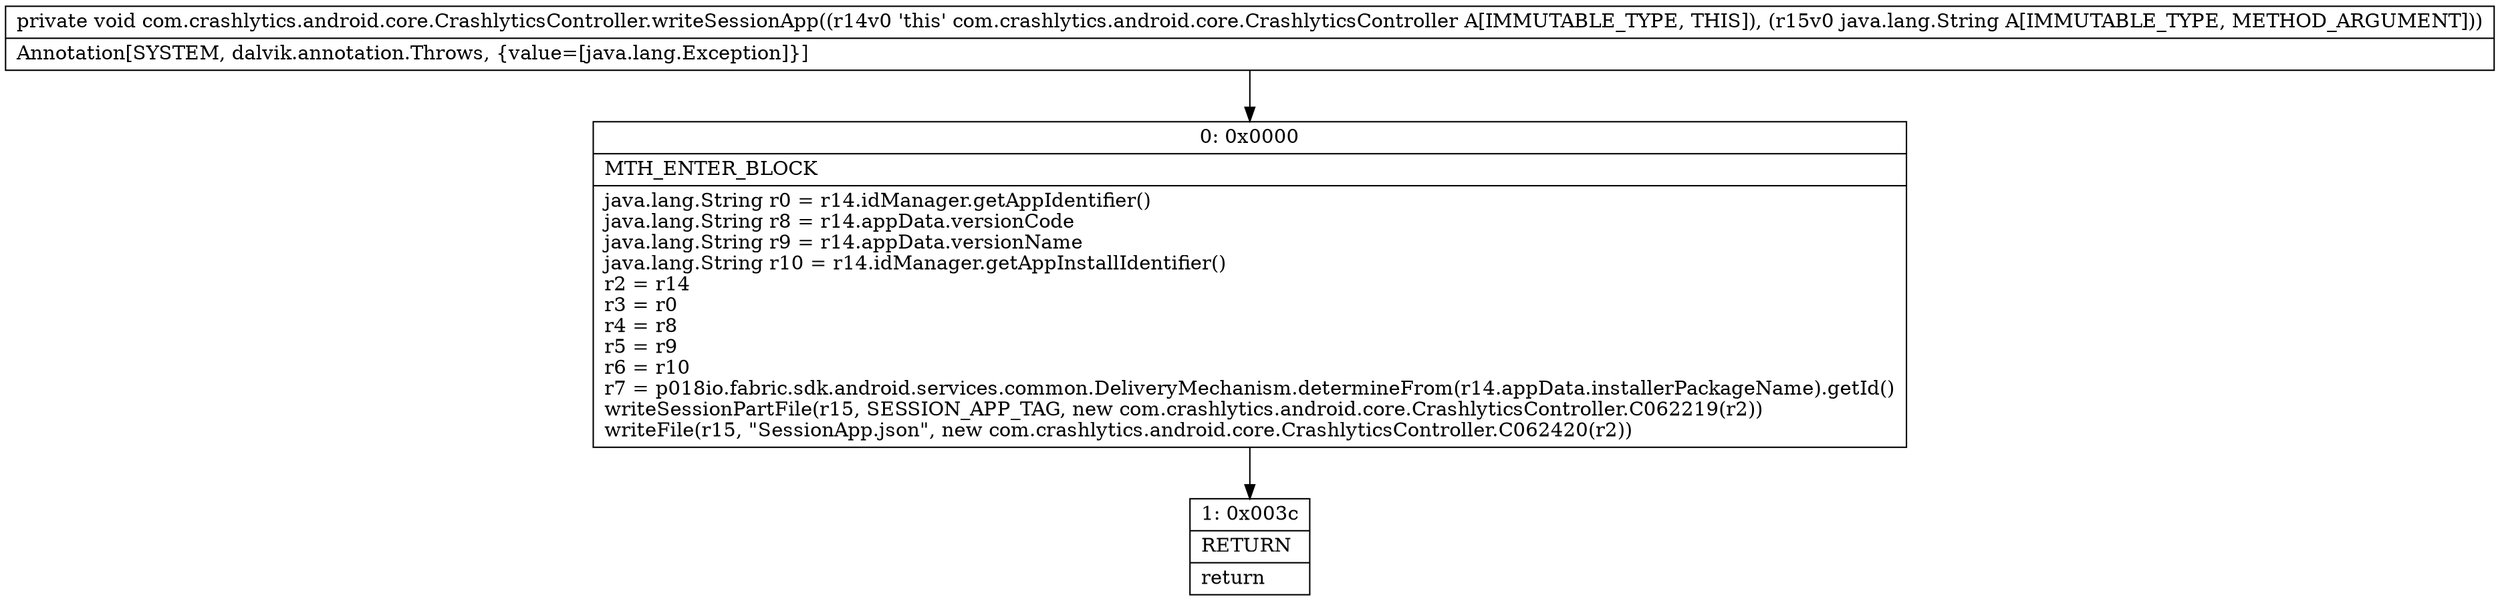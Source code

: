 digraph "CFG forcom.crashlytics.android.core.CrashlyticsController.writeSessionApp(Ljava\/lang\/String;)V" {
Node_0 [shape=record,label="{0\:\ 0x0000|MTH_ENTER_BLOCK\l|java.lang.String r0 = r14.idManager.getAppIdentifier()\ljava.lang.String r8 = r14.appData.versionCode\ljava.lang.String r9 = r14.appData.versionName\ljava.lang.String r10 = r14.idManager.getAppInstallIdentifier()\lr2 = r14\lr3 = r0\lr4 = r8\lr5 = r9\lr6 = r10\lr7 = p018io.fabric.sdk.android.services.common.DeliveryMechanism.determineFrom(r14.appData.installerPackageName).getId()\lwriteSessionPartFile(r15, SESSION_APP_TAG, new com.crashlytics.android.core.CrashlyticsController.C062219(r2))\lwriteFile(r15, \"SessionApp.json\", new com.crashlytics.android.core.CrashlyticsController.C062420(r2))\l}"];
Node_1 [shape=record,label="{1\:\ 0x003c|RETURN\l|return\l}"];
MethodNode[shape=record,label="{private void com.crashlytics.android.core.CrashlyticsController.writeSessionApp((r14v0 'this' com.crashlytics.android.core.CrashlyticsController A[IMMUTABLE_TYPE, THIS]), (r15v0 java.lang.String A[IMMUTABLE_TYPE, METHOD_ARGUMENT]))  | Annotation[SYSTEM, dalvik.annotation.Throws, \{value=[java.lang.Exception]\}]\l}"];
MethodNode -> Node_0;
Node_0 -> Node_1;
}

